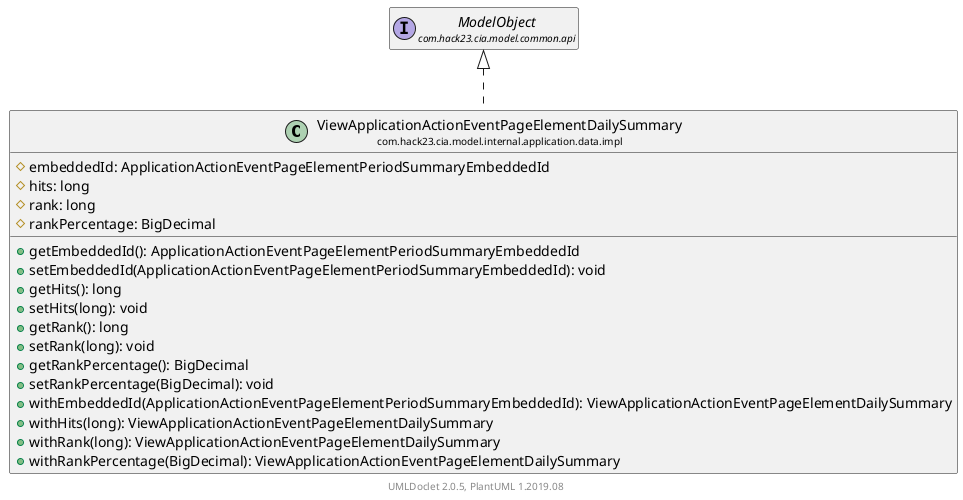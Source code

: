 @startuml
    set namespaceSeparator none
    hide empty fields
    hide empty methods

    class "<size:14>ViewApplicationActionEventPageElementDailySummary\n<size:10>com.hack23.cia.model.internal.application.data.impl" as com.hack23.cia.model.internal.application.data.impl.ViewApplicationActionEventPageElementDailySummary [[ViewApplicationActionEventPageElementDailySummary.html]] {
        #embeddedId: ApplicationActionEventPageElementPeriodSummaryEmbeddedId
        #hits: long
        #rank: long
        #rankPercentage: BigDecimal
        +getEmbeddedId(): ApplicationActionEventPageElementPeriodSummaryEmbeddedId
        +setEmbeddedId(ApplicationActionEventPageElementPeriodSummaryEmbeddedId): void
        +getHits(): long
        +setHits(long): void
        +getRank(): long
        +setRank(long): void
        +getRankPercentage(): BigDecimal
        +setRankPercentage(BigDecimal): void
        +withEmbeddedId(ApplicationActionEventPageElementPeriodSummaryEmbeddedId): ViewApplicationActionEventPageElementDailySummary
        +withHits(long): ViewApplicationActionEventPageElementDailySummary
        +withRank(long): ViewApplicationActionEventPageElementDailySummary
        +withRankPercentage(BigDecimal): ViewApplicationActionEventPageElementDailySummary
    }

    interface "<size:14>ModelObject\n<size:10>com.hack23.cia.model.common.api" as com.hack23.cia.model.common.api.ModelObject

    com.hack23.cia.model.common.api.ModelObject <|.. com.hack23.cia.model.internal.application.data.impl.ViewApplicationActionEventPageElementDailySummary

    center footer UMLDoclet 2.0.5, PlantUML 1.2019.08
@enduml
